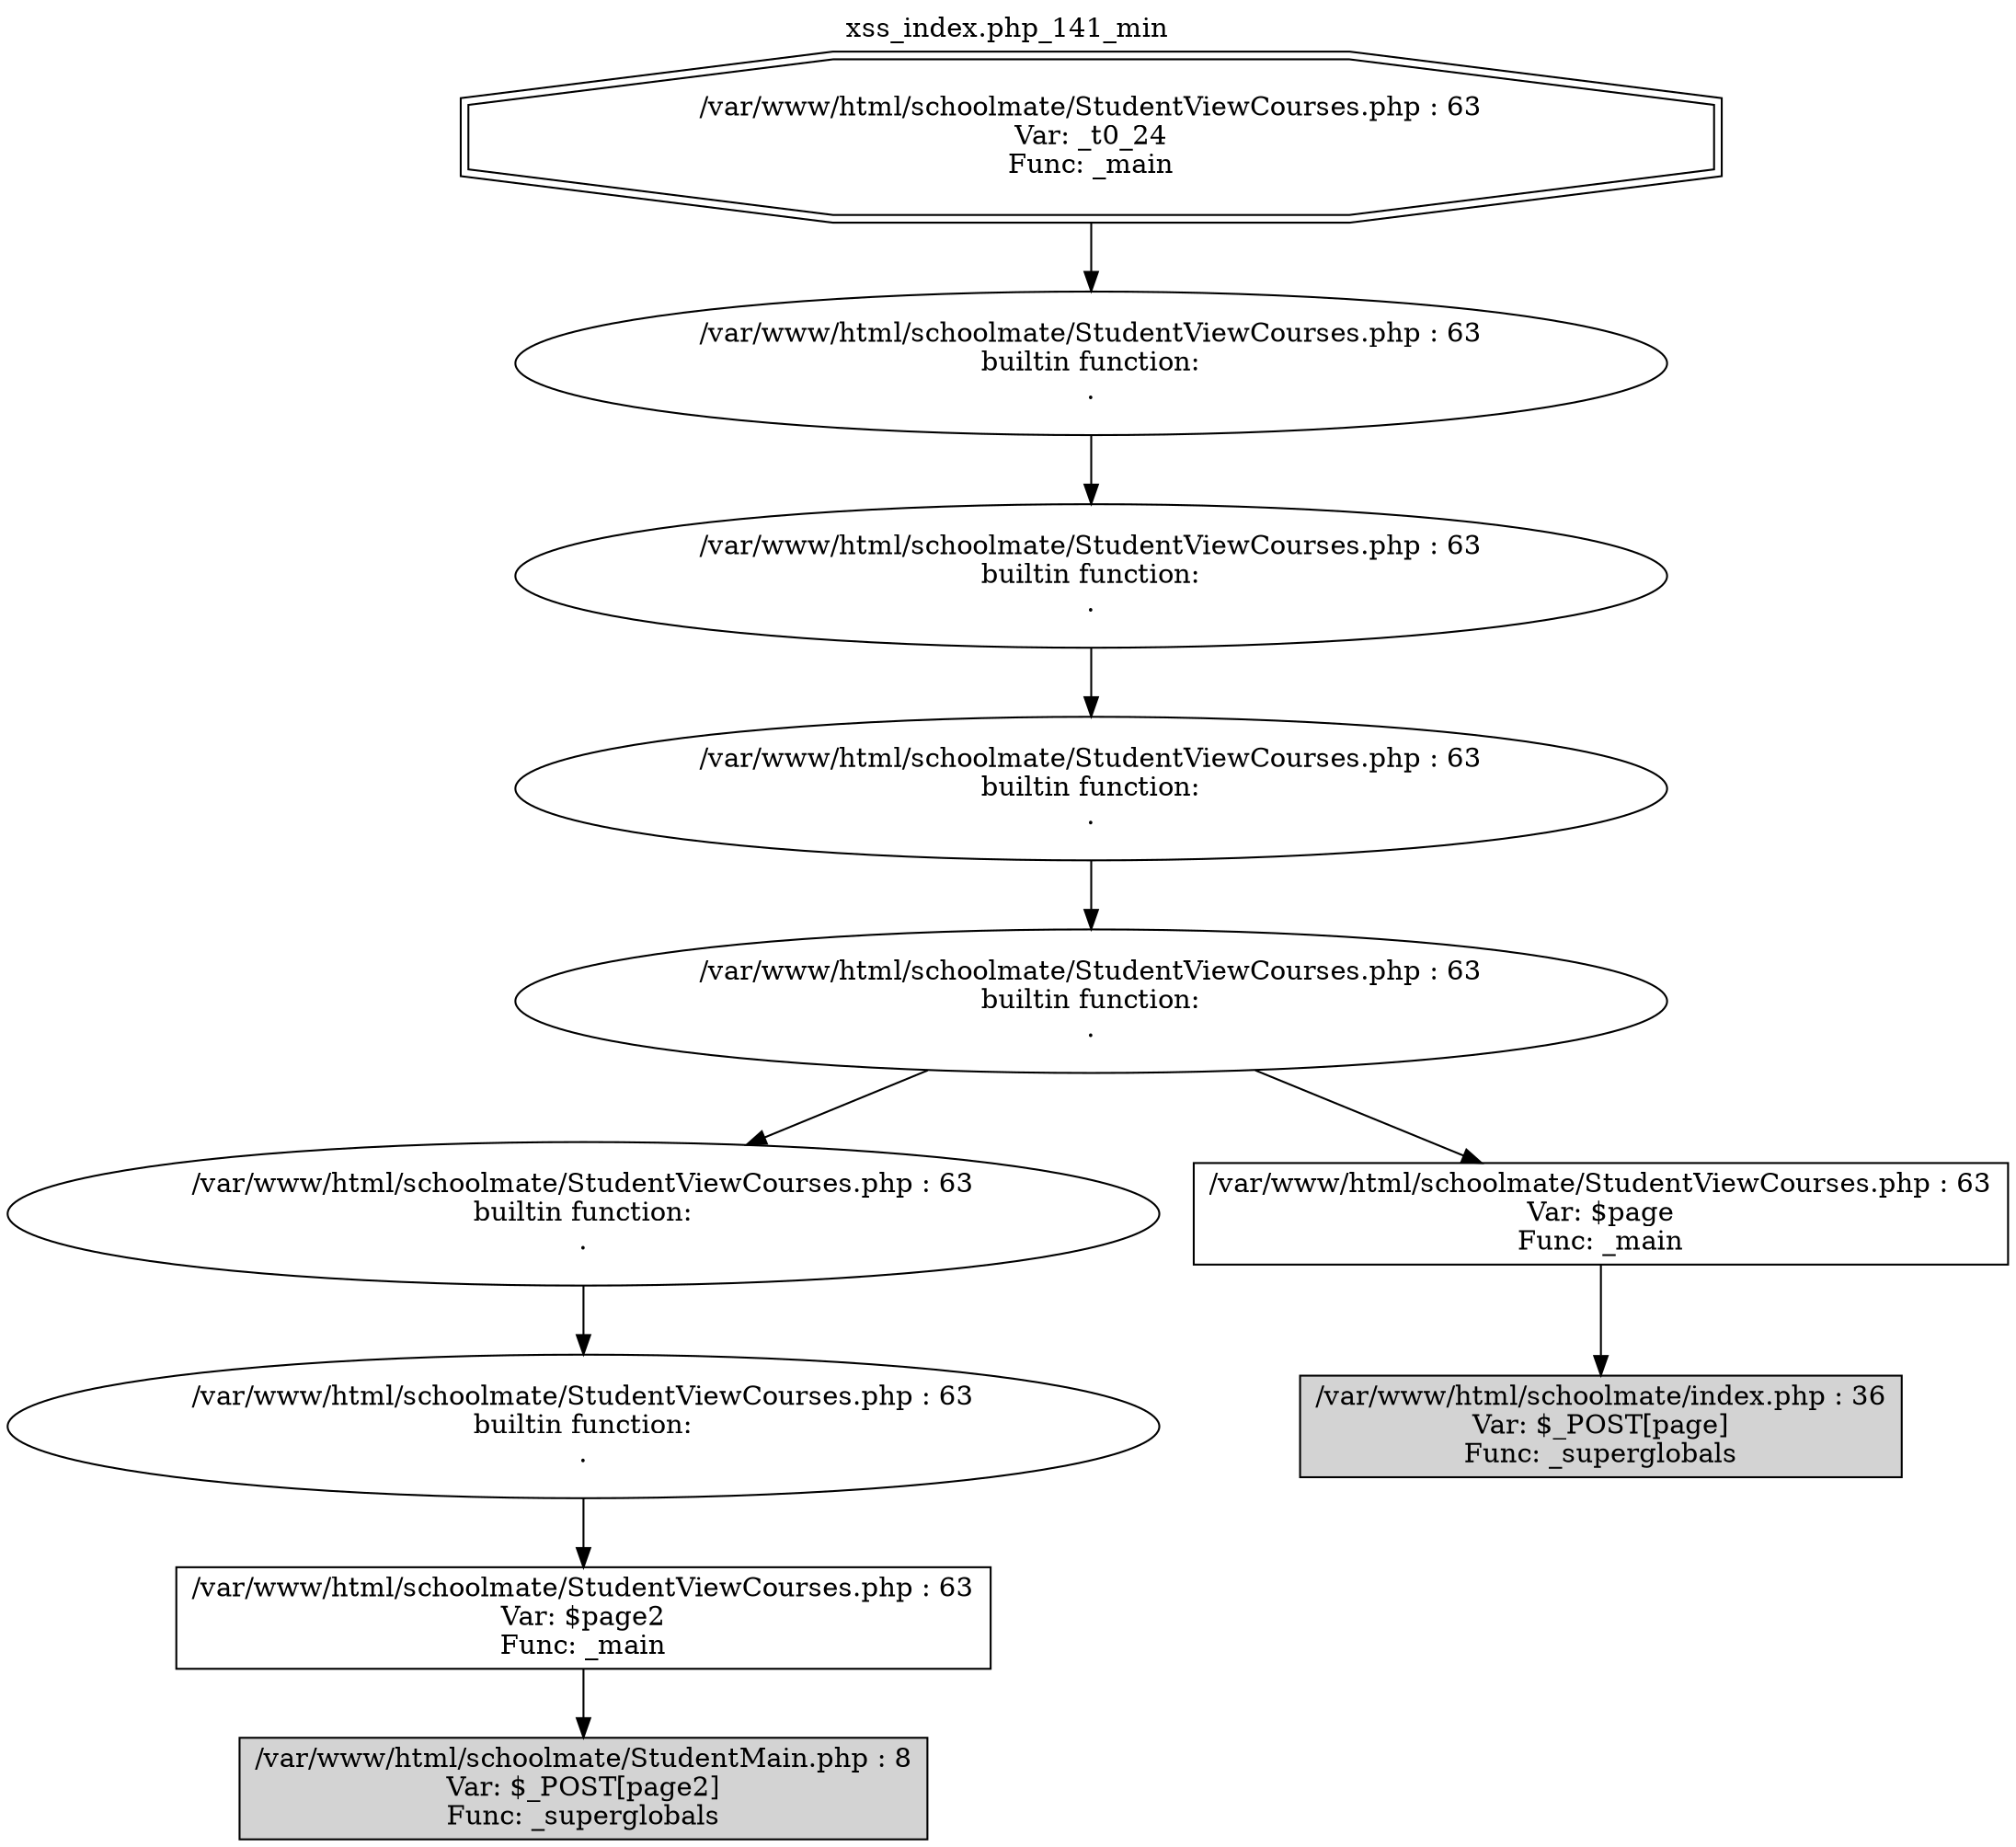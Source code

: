 digraph cfg {
  label="xss_index.php_141_min";
  labelloc=t;
  n1 [shape=doubleoctagon, label="/var/www/html/schoolmate/StudentViewCourses.php : 63\nVar: _t0_24\nFunc: _main\n"];
  n2 [shape=ellipse, label="/var/www/html/schoolmate/StudentViewCourses.php : 63\nbuiltin function:\n.\n"];
  n3 [shape=ellipse, label="/var/www/html/schoolmate/StudentViewCourses.php : 63\nbuiltin function:\n.\n"];
  n4 [shape=ellipse, label="/var/www/html/schoolmate/StudentViewCourses.php : 63\nbuiltin function:\n.\n"];
  n5 [shape=ellipse, label="/var/www/html/schoolmate/StudentViewCourses.php : 63\nbuiltin function:\n.\n"];
  n6 [shape=ellipse, label="/var/www/html/schoolmate/StudentViewCourses.php : 63\nbuiltin function:\n.\n"];
  n7 [shape=ellipse, label="/var/www/html/schoolmate/StudentViewCourses.php : 63\nbuiltin function:\n.\n"];
  n8 [shape=box, label="/var/www/html/schoolmate/StudentViewCourses.php : 63\nVar: $page2\nFunc: _main\n"];
  n9 [shape=box, label="/var/www/html/schoolmate/StudentMain.php : 8\nVar: $_POST[page2]\nFunc: _superglobals\n",style=filled];
  n10 [shape=box, label="/var/www/html/schoolmate/StudentViewCourses.php : 63\nVar: $page\nFunc: _main\n"];
  n11 [shape=box, label="/var/www/html/schoolmate/index.php : 36\nVar: $_POST[page]\nFunc: _superglobals\n",style=filled];
  n1 -> n2;
  n2 -> n3;
  n3 -> n4;
  n4 -> n5;
  n5 -> n6;
  n5 -> n10;
  n6 -> n7;
  n7 -> n8;
  n8 -> n9;
  n10 -> n11;
}
